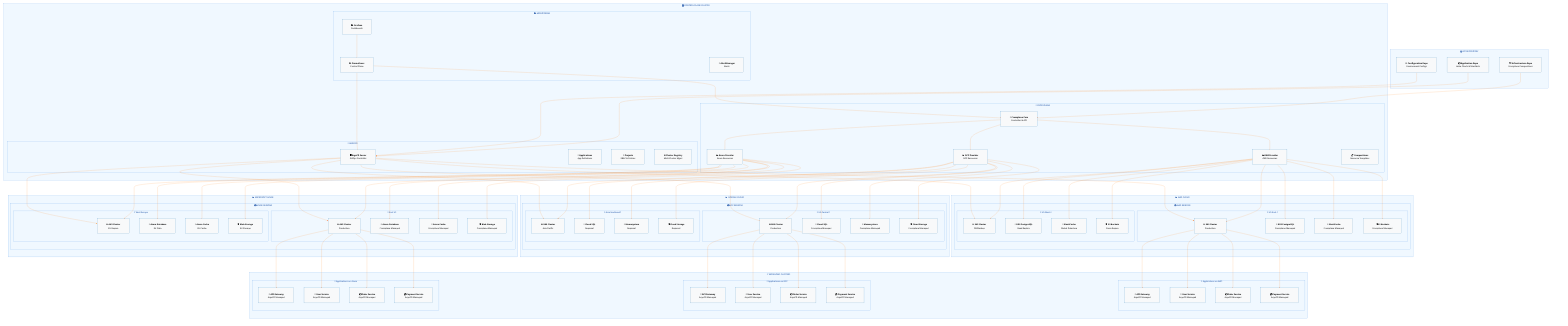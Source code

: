 %%{init: {
  'theme': 'base',
  'themeVariables': {
    'primaryColor': '#1f77b4',
    'primaryTextColor': '#000000',
    'primaryBorderColor': '#0d47a1',
    'lineColor': '#ff7f0e',
    'secondaryColor': '#2ca02c',
    'tertiaryColor': '#d62728',
    'background': '#ffffff',
    'mainBkg': '#f8f9fa',
    'secondBkg': '#e9ecef',
    'tertiaryBkg': '#dee2e6',
    'nodeBkg': '#ffffff',
    'nodeBorder': '#1f77b4',
    'clusterBkg': '#f0f8ff',
    'clusterBorder': '#4A90E2',
    'defaultLinkColor': '#ff7f0e',
    'titleColor': '#0d47a1',
    'textColor': '#000000',
    'nodeTextColor': '#000000',
    'clusterTextColor': '#000000'
  },
  'flowchart': {
    'nodeSpacing': 80,
    'rankSpacing': 120,
    'curve': 'basis',
    'padding': 35,
    'useMaxWidth': true,
    'htmlLabels': true,
    'diagramPadding': 30
  },
  'fontFamily': 'Segoe UI, Arial, sans-serif',
  'fontSize': 18,
  'fontWeight': '600'
}}%%
graph TB
    subgraph GIT_REPO["📚 GIT REPOSITORY"]
        INFRA_REPO["<b>🏗️ Infrastructure Repo</b><br/><span style='color:#666;font-size:14px'>Crossplane Compositions</span>"]
        APP_REPO["<b>📦 Application Repo</b><br/><span style='color:#666;font-size:14px'>Helm Charts & Manifests</span>"]
        CONFIG_REPO["<b>⚙️ Configuration Repo</b><br/><span style='color:#666;font-size:14px'>Environment Configs</span>"]
    end
    
    subgraph CONTROL_PLANE["🎛️ CONTROL PLANE CLUSTER"]
        subgraph CROSSPLANE["🔧 CROSSPLANE"]
            CROSSPLANE_CORE["<b>🧠 Crossplane Core</b><br/><span style='color:#666;font-size:14px'>Controller & API</span>"]
            AWS_PROVIDER["<b>☁️ AWS Provider</b><br/><span style='color:#666;font-size:14px'>AWS Resources</span>"]
            GCP_PROVIDER["<b>☁️ GCP Provider</b><br/><span style='color:#666;font-size:14px'>GCP Resources</span>"]
            AZURE_PROVIDER["<b>☁️ Azure Provider</b><br/><span style='color:#666;font-size:14px'>Azure Resources</span>"]
            COMPOSITIONS["<b>📋 Compositions</b><br/><span style='color:#666;font-size:14px'>Resource Templates</span>"]
        end
        
        subgraph ARGOCD["🚀 ARGOCD"]
            ARGOCD_SERVER["<b>🖥️ ArgoCD Server</b><br/><span style='color:#666;font-size:14px'>GitOps Controller</span>"]
            ARGOCD_APPLICATIONS["<b>📱 Applications</b><br/><span style='color:#666;font-size:14px'>App Definitions</span>"]
            ARGOCD_PROJECTS["<b>📁 Projects</b><br/><span style='color:#666;font-size:14px'>RBAC & Policies</span>"]
            ARGOCD_CLUSTERS["<b>🌐 Cluster Registry</b><br/><span style='color:#666;font-size:14px'>Multi-Cluster Mgmt</span>"]
        end
        
        subgraph MONITORING["📊 MONITORING"]
            PROMETHEUS_CP["<b>📈 Prometheus</b><br/><span style='color:#666;font-size:14px'>Control Plane</span>"]
            GRAFANA_CP["<b>📊 Grafana</b><br/><span style='color:#666;font-size:14px'>Dashboards</span>"]
            ALERTMANAGER_CP["<b>🚨 AlertManager</b><br/><span style='color:#666;font-size:14px'>Alerts</span>"]
        end
    end
    
    subgraph AWS_CLOUD["☁️ AWS CLOUD"]
        subgraph AWS_REGIONS["🌍 AWS REGIONS"]
            subgraph AWS_US_EAST["📍 US-East-1"]
                AWS_EKS_1["<b>☸️ EKS Cluster</b><br/><span style='color:#666;font-size:14px'>Production</span>"]
                AWS_RDS_1["<b>🐘 RDS PostgreSQL</b><br/><span style='color:#666;font-size:14px'>Crossplane Managed</span>"]
                AWS_REDIS_1["<b>🔴 ElastiCache</b><br/><span style='color:#666;font-size:14px'>Crossplane Managed</span>"]
                AWS_S3_1["<b>🪣 S3 Buckets</b><br/><span style='color:#666;font-size:14px'>Crossplane Managed</span>"]
            end
            
            subgraph AWS_US_WEST["📍 US-West-2"]
                AWS_EKS_2["<b>☸️ EKS Cluster</b><br/><span style='color:#666;font-size:14px'>DR/Backup</span>"]
                AWS_RDS_2["<b>🐘 RDS PostgreSQL</b><br/><span style='color:#666;font-size:14px'>Read Replica</span>"]
                AWS_REDIS_2["<b>🔴 ElastiCache</b><br/><span style='color:#666;font-size:14px'>Global Datastore</span>"]
                AWS_S3_2["<b>🪣 S3 Buckets</b><br/><span style='color:#666;font-size:14px'>Cross-Region</span>"]
            end
        end
    end
    
    subgraph GCP_CLOUD["☁️ GOOGLE CLOUD"]
        subgraph GCP_REGIONS["🌍 GCP REGIONS"]
            subgraph GCP_US_CENTRAL["📍 US-Central1"]
                GCP_GKE_1["<b>☸️ GKE Cluster</b><br/><span style='color:#666;font-size:14px'>Production</span>"]
                GCP_CLOUD_SQL_1["<b>🐘 Cloud SQL</b><br/><span style='color:#666;font-size:14px'>Crossplane Managed</span>"]
                GCP_REDIS_1["<b>🔴 Memorystore</b><br/><span style='color:#666;font-size:14px'>Crossplane Managed</span>"]
                GCP_STORAGE_1["<b>🪣 Cloud Storage</b><br/><span style='color:#666;font-size:14px'>Crossplane Managed</span>"]
            end
            
            subgraph GCP_ASIA["📍 Asia-Southeast1"]
                GCP_GKE_2["<b>☸️ GKE Cluster</b><br/><span style='color:#666;font-size:14px'>Asia Pacific</span>"]
                GCP_CLOUD_SQL_2["<b>🐘 Cloud SQL</b><br/><span style='color:#666;font-size:14px'>Regional</span>"]
                GCP_REDIS_2["<b>🔴 Memorystore</b><br/><span style='color:#666;font-size:14px'>Regional</span>"]
                GCP_STORAGE_2["<b>🪣 Cloud Storage</b><br/><span style='color:#666;font-size:14px'>Regional</span>"]
            end
        end
    end
    
    subgraph AZURE_CLOUD["☁️ MICROSOFT AZURE"]
        subgraph AZURE_REGIONS["🌍 AZURE REGIONS"]
            subgraph AZURE_US_EAST["📍 East US"]
                AZURE_AKS_1["<b>☸️ AKS Cluster</b><br/><span style='color:#666;font-size:14px'>Production</span>"]
                AZURE_POSTGRES_1["<b>🐘 Azure Database</b><br/><span style='color:#666;font-size:14px'>Crossplane Managed</span>"]
                AZURE_REDIS_1["<b>🔴 Azure Cache</b><br/><span style='color:#666;font-size:14px'>Crossplane Managed</span>"]
                AZURE_STORAGE_1["<b>🪣 Blob Storage</b><br/><span style='color:#666;font-size:14px'>Crossplane Managed</span>"]
            end
            
            subgraph AZURE_EUROPE["📍 West Europe"]
                AZURE_AKS_2["<b>☸️ AKS Cluster</b><br/><span style='color:#666;font-size:14px'>EU Region</span>"]
                AZURE_POSTGRES_2["<b>🐘 Azure Database</b><br/><span style='color:#666;font-size:14px'>EU Data</span>"]
                AZURE_REDIS_2["<b>🔴 Azure Cache</b><br/><span style='color:#666;font-size:14px'>EU Cache</span>"]
                AZURE_STORAGE_2["<b>🪣 Blob Storage</b><br/><span style='color:#666;font-size:14px'>EU Storage</span>"]
            end
        end
    end
    
    subgraph WORKLOAD_CLUSTERS["💼 WORKLOAD CLUSTERS"]
        subgraph APPS_AWS["📱 Applications on AWS"]
            API_GATEWAY_AWS["<b>🚪 API Gateway</b><br/><span style='color:#666;font-size:14px'>ArgoCD Managed</span>"]
            USER_SERVICE_AWS["<b>👤 User Service</b><br/><span style='color:#666;font-size:14px'>ArgoCD Managed</span>"]
            ORDER_SERVICE_AWS["<b>📦 Order Service</b><br/><span style='color:#666;font-size:14px'>ArgoCD Managed</span>"]
            PAYMENT_SERVICE_AWS["<b>💳 Payment Service</b><br/><span style='color:#666;font-size:14px'>ArgoCD Managed</span>"]
        end
        
        subgraph APPS_GCP["📱 Applications on GCP"]
            API_GATEWAY_GCP["<b>🚪 API Gateway</b><br/><span style='color:#666;font-size:14px'>ArgoCD Managed</span>"]
            USER_SERVICE_GCP["<b>👤 User Service</b><br/><span style='color:#666;font-size:14px'>ArgoCD Managed</span>"]
            ORDER_SERVICE_GCP["<b>📦 Order Service</b><br/><span style='color:#666;font-size:14px'>ArgoCD Managed</span>"]
            PAYMENT_SERVICE_GCP["<b>💳 Payment Service</b><br/><span style='color:#666;font-size:14px'>ArgoCD Managed</span>"]
        end
        
        subgraph APPS_AZURE["📱 Applications on Azure"]
            API_GATEWAY_AZURE["<b>🚪 API Gateway</b><br/><span style='color:#666;font-size:14px'>ArgoCD Managed</span>"]
            USER_SERVICE_AZURE["<b>👤 User Service</b><br/><span style='color:#666;font-size:14px'>ArgoCD Managed</span>"]
            ORDER_SERVICE_AZURE["<b>📦 Order Service</b><br/><span style='color:#666;font-size:14px'>ArgoCD Managed</span>"]
            PAYMENT_SERVICE_AZURE["<b>💳 Payment Service</b><br/><span style='color:#666;font-size:14px'>ArgoCD Managed</span>"]
        end
    end
    
    %% Git Repository Connections
    INFRA_REPO --> CROSSPLANE_CORE
    APP_REPO --> ARGOCD_SERVER
    CONFIG_REPO --> ARGOCD_SERVER
    
    %% Crossplane Provider Connections
    CROSSPLANE_CORE --> AWS_PROVIDER
    CROSSPLANE_CORE --> GCP_PROVIDER
    CROSSPLANE_CORE --> AZURE_PROVIDER
    
    %% Crossplane to Cloud Resources
    AWS_PROVIDER --> AWS_EKS_1
    AWS_PROVIDER --> AWS_RDS_1
    AWS_PROVIDER --> AWS_REDIS_1
    AWS_PROVIDER --> AWS_S3_1
    AWS_PROVIDER --> AWS_EKS_2
    AWS_PROVIDER --> AWS_RDS_2
    AWS_PROVIDER --> AWS_REDIS_2
    AWS_PROVIDER --> AWS_S3_2
    
    GCP_PROVIDER --> GCP_GKE_1
    GCP_PROVIDER --> GCP_CLOUD_SQL_1
    GCP_PROVIDER --> GCP_REDIS_1
    GCP_PROVIDER --> GCP_STORAGE_1
    GCP_PROVIDER --> GCP_GKE_2
    GCP_PROVIDER --> GCP_CLOUD_SQL_2
    GCP_PROVIDER --> GCP_REDIS_2
    GCP_PROVIDER --> GCP_STORAGE_2
    
    AZURE_PROVIDER --> AZURE_AKS_1
    AZURE_PROVIDER --> AZURE_POSTGRES_1
    AZURE_PROVIDER --> AZURE_REDIS_1
    AZURE_PROVIDER --> AZURE_STORAGE_1
    AZURE_PROVIDER --> AZURE_AKS_2
    AZURE_PROVIDER --> AZURE_POSTGRES_2
    AZURE_PROVIDER --> AZURE_REDIS_2
    AZURE_PROVIDER --> AZURE_STORAGE_2
    
    %% ArgoCD to Workload Clusters
    ARGOCD_SERVER --> AWS_EKS_1
    ARGOCD_SERVER --> AWS_EKS_2
    ARGOCD_SERVER --> GCP_GKE_1
    ARGOCD_SERVER --> GCP_GKE_2
    ARGOCD_SERVER --> AZURE_AKS_1
    ARGOCD_SERVER --> AZURE_AKS_2
    
    %% Applications on Clusters
    AWS_EKS_1 --> API_GATEWAY_AWS
    AWS_EKS_1 --> USER_SERVICE_AWS
    AWS_EKS_1 --> ORDER_SERVICE_AWS
    AWS_EKS_1 --> PAYMENT_SERVICE_AWS
    
    GCP_GKE_1 --> API_GATEWAY_GCP
    GCP_GKE_1 --> USER_SERVICE_GCP
    GCP_GKE_1 --> ORDER_SERVICE_GCP
    GCP_GKE_1 --> PAYMENT_SERVICE_GCP
    
    AZURE_AKS_1 --> API_GATEWAY_AZURE
    AZURE_AKS_1 --> USER_SERVICE_AZURE
    AZURE_AKS_1 --> ORDER_SERVICE_AZURE
    AZURE_AKS_1 --> PAYMENT_SERVICE_AZURE
    
    %% Monitoring Connections
    PROMETHEUS_CP --> CROSSPLANE_CORE
    PROMETHEUS_CP --> ARGOCD_SERVER
    GRAFANA_CP --> PROMETHEUS_CP
